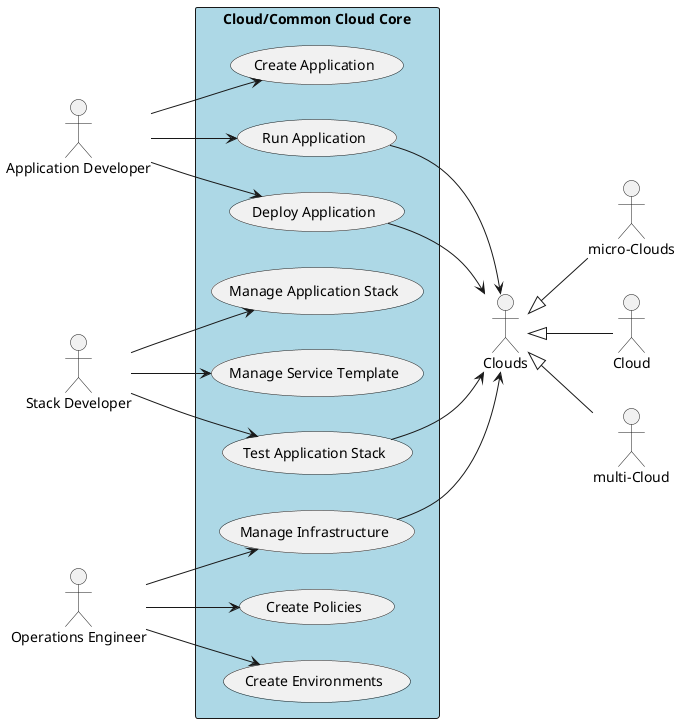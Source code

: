 @startuml

left to right direction

:Application Developer: as Dev
:Stack Developer: as SDev
:Operations Engineer: as Ops
:micro-Clouds: as uCloud
:Cloud: as PCloud
:Clouds: as Clouds
:multi-Cloud: as mCloud

rectangle "Cloud/Common Cloud Core" #lightBlue {
    Dev --> (Create Application)
    Dev --> (Run Application)
    Dev --> (Deploy Application)
    SDev --> (Manage Application Stack)
    SDev --> (Manage Service Template)
    SDev --> (Test Application Stack)
    Ops --> (Manage Infrastructure)
    Ops --> (Create Policies)
    Ops --> (Create Environments)

    (Run Application) --> Clouds
    (Deploy Application) --> Clouds
    (Manage Infrastructure) --> Clouds
    (Test Application Stack) --> Clouds
}

Clouds <|-- uCloud
Clouds <|-- mCloud
Clouds <|-- PCloud

@enduml
